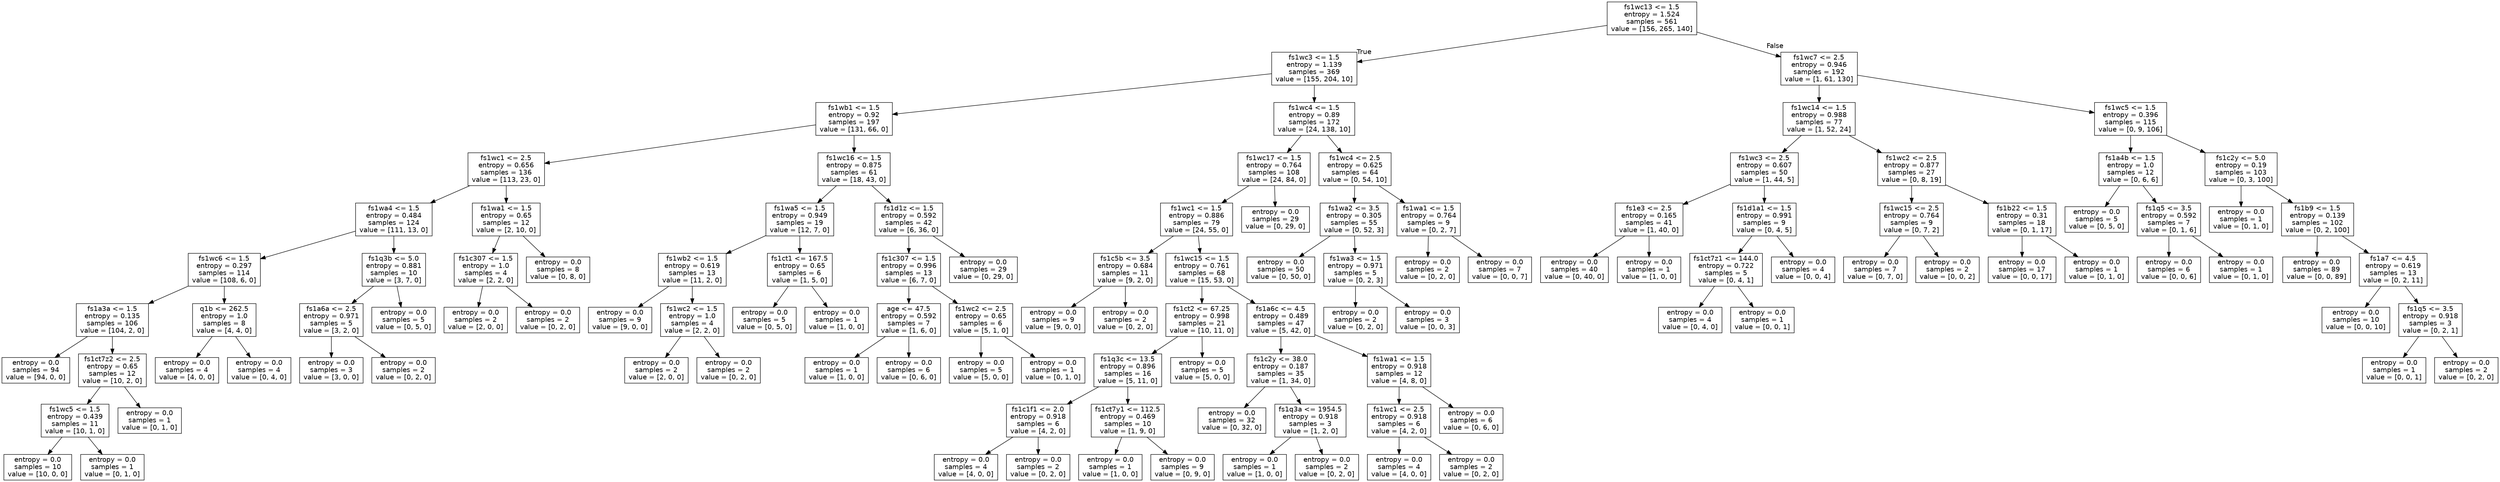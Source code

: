 digraph Tree {
node [shape=box, fontname="helvetica"] ;
edge [fontname="helvetica"] ;
0 [label="fs1wc13 <= 1.5\nentropy = 1.524\nsamples = 561\nvalue = [156, 265, 140]"] ;
1 [label="fs1wc3 <= 1.5\nentropy = 1.139\nsamples = 369\nvalue = [155, 204, 10]"] ;
0 -> 1 [labeldistance=2.5, labelangle=45, headlabel="True"] ;
2 [label="fs1wb1 <= 1.5\nentropy = 0.92\nsamples = 197\nvalue = [131, 66, 0]"] ;
1 -> 2 ;
3 [label="fs1wc1 <= 2.5\nentropy = 0.656\nsamples = 136\nvalue = [113, 23, 0]"] ;
2 -> 3 ;
4 [label="fs1wa4 <= 1.5\nentropy = 0.484\nsamples = 124\nvalue = [111, 13, 0]"] ;
3 -> 4 ;
5 [label="fs1wc6 <= 1.5\nentropy = 0.297\nsamples = 114\nvalue = [108, 6, 0]"] ;
4 -> 5 ;
6 [label="fs1a3a <= 1.5\nentropy = 0.135\nsamples = 106\nvalue = [104, 2, 0]"] ;
5 -> 6 ;
7 [label="entropy = 0.0\nsamples = 94\nvalue = [94, 0, 0]"] ;
6 -> 7 ;
8 [label="fs1ct7z2 <= 2.5\nentropy = 0.65\nsamples = 12\nvalue = [10, 2, 0]"] ;
6 -> 8 ;
9 [label="fs1wc5 <= 1.5\nentropy = 0.439\nsamples = 11\nvalue = [10, 1, 0]"] ;
8 -> 9 ;
10 [label="entropy = 0.0\nsamples = 10\nvalue = [10, 0, 0]"] ;
9 -> 10 ;
11 [label="entropy = 0.0\nsamples = 1\nvalue = [0, 1, 0]"] ;
9 -> 11 ;
12 [label="entropy = 0.0\nsamples = 1\nvalue = [0, 1, 0]"] ;
8 -> 12 ;
13 [label="q1b <= 262.5\nentropy = 1.0\nsamples = 8\nvalue = [4, 4, 0]"] ;
5 -> 13 ;
14 [label="entropy = 0.0\nsamples = 4\nvalue = [4, 0, 0]"] ;
13 -> 14 ;
15 [label="entropy = 0.0\nsamples = 4\nvalue = [0, 4, 0]"] ;
13 -> 15 ;
16 [label="fs1q3b <= 5.0\nentropy = 0.881\nsamples = 10\nvalue = [3, 7, 0]"] ;
4 -> 16 ;
17 [label="fs1a6a <= 2.5\nentropy = 0.971\nsamples = 5\nvalue = [3, 2, 0]"] ;
16 -> 17 ;
18 [label="entropy = 0.0\nsamples = 3\nvalue = [3, 0, 0]"] ;
17 -> 18 ;
19 [label="entropy = 0.0\nsamples = 2\nvalue = [0, 2, 0]"] ;
17 -> 19 ;
20 [label="entropy = 0.0\nsamples = 5\nvalue = [0, 5, 0]"] ;
16 -> 20 ;
21 [label="fs1wa1 <= 1.5\nentropy = 0.65\nsamples = 12\nvalue = [2, 10, 0]"] ;
3 -> 21 ;
22 [label="fs1c307 <= 1.5\nentropy = 1.0\nsamples = 4\nvalue = [2, 2, 0]"] ;
21 -> 22 ;
23 [label="entropy = 0.0\nsamples = 2\nvalue = [2, 0, 0]"] ;
22 -> 23 ;
24 [label="entropy = 0.0\nsamples = 2\nvalue = [0, 2, 0]"] ;
22 -> 24 ;
25 [label="entropy = 0.0\nsamples = 8\nvalue = [0, 8, 0]"] ;
21 -> 25 ;
26 [label="fs1wc16 <= 1.5\nentropy = 0.875\nsamples = 61\nvalue = [18, 43, 0]"] ;
2 -> 26 ;
27 [label="fs1wa5 <= 1.5\nentropy = 0.949\nsamples = 19\nvalue = [12, 7, 0]"] ;
26 -> 27 ;
28 [label="fs1wb2 <= 1.5\nentropy = 0.619\nsamples = 13\nvalue = [11, 2, 0]"] ;
27 -> 28 ;
29 [label="entropy = 0.0\nsamples = 9\nvalue = [9, 0, 0]"] ;
28 -> 29 ;
30 [label="fs1wc2 <= 1.5\nentropy = 1.0\nsamples = 4\nvalue = [2, 2, 0]"] ;
28 -> 30 ;
31 [label="entropy = 0.0\nsamples = 2\nvalue = [2, 0, 0]"] ;
30 -> 31 ;
32 [label="entropy = 0.0\nsamples = 2\nvalue = [0, 2, 0]"] ;
30 -> 32 ;
33 [label="fs1ct1 <= 167.5\nentropy = 0.65\nsamples = 6\nvalue = [1, 5, 0]"] ;
27 -> 33 ;
34 [label="entropy = 0.0\nsamples = 5\nvalue = [0, 5, 0]"] ;
33 -> 34 ;
35 [label="entropy = 0.0\nsamples = 1\nvalue = [1, 0, 0]"] ;
33 -> 35 ;
36 [label="fs1d1z <= 1.5\nentropy = 0.592\nsamples = 42\nvalue = [6, 36, 0]"] ;
26 -> 36 ;
37 [label="fs1c307 <= 1.5\nentropy = 0.996\nsamples = 13\nvalue = [6, 7, 0]"] ;
36 -> 37 ;
38 [label="age <= 47.5\nentropy = 0.592\nsamples = 7\nvalue = [1, 6, 0]"] ;
37 -> 38 ;
39 [label="entropy = 0.0\nsamples = 1\nvalue = [1, 0, 0]"] ;
38 -> 39 ;
40 [label="entropy = 0.0\nsamples = 6\nvalue = [0, 6, 0]"] ;
38 -> 40 ;
41 [label="fs1wc2 <= 2.5\nentropy = 0.65\nsamples = 6\nvalue = [5, 1, 0]"] ;
37 -> 41 ;
42 [label="entropy = 0.0\nsamples = 5\nvalue = [5, 0, 0]"] ;
41 -> 42 ;
43 [label="entropy = 0.0\nsamples = 1\nvalue = [0, 1, 0]"] ;
41 -> 43 ;
44 [label="entropy = 0.0\nsamples = 29\nvalue = [0, 29, 0]"] ;
36 -> 44 ;
45 [label="fs1wc4 <= 1.5\nentropy = 0.89\nsamples = 172\nvalue = [24, 138, 10]"] ;
1 -> 45 ;
46 [label="fs1wc17 <= 1.5\nentropy = 0.764\nsamples = 108\nvalue = [24, 84, 0]"] ;
45 -> 46 ;
47 [label="fs1wc1 <= 1.5\nentropy = 0.886\nsamples = 79\nvalue = [24, 55, 0]"] ;
46 -> 47 ;
48 [label="fs1c5b <= 3.5\nentropy = 0.684\nsamples = 11\nvalue = [9, 2, 0]"] ;
47 -> 48 ;
49 [label="entropy = 0.0\nsamples = 9\nvalue = [9, 0, 0]"] ;
48 -> 49 ;
50 [label="entropy = 0.0\nsamples = 2\nvalue = [0, 2, 0]"] ;
48 -> 50 ;
51 [label="fs1wc15 <= 1.5\nentropy = 0.761\nsamples = 68\nvalue = [15, 53, 0]"] ;
47 -> 51 ;
52 [label="fs1ct2 <= 67.25\nentropy = 0.998\nsamples = 21\nvalue = [10, 11, 0]"] ;
51 -> 52 ;
53 [label="fs1q3c <= 13.5\nentropy = 0.896\nsamples = 16\nvalue = [5, 11, 0]"] ;
52 -> 53 ;
54 [label="fs1c1f1 <= 2.0\nentropy = 0.918\nsamples = 6\nvalue = [4, 2, 0]"] ;
53 -> 54 ;
55 [label="entropy = 0.0\nsamples = 4\nvalue = [4, 0, 0]"] ;
54 -> 55 ;
56 [label="entropy = 0.0\nsamples = 2\nvalue = [0, 2, 0]"] ;
54 -> 56 ;
57 [label="fs1ct7y1 <= 112.5\nentropy = 0.469\nsamples = 10\nvalue = [1, 9, 0]"] ;
53 -> 57 ;
58 [label="entropy = 0.0\nsamples = 1\nvalue = [1, 0, 0]"] ;
57 -> 58 ;
59 [label="entropy = 0.0\nsamples = 9\nvalue = [0, 9, 0]"] ;
57 -> 59 ;
60 [label="entropy = 0.0\nsamples = 5\nvalue = [5, 0, 0]"] ;
52 -> 60 ;
61 [label="fs1a6c <= 4.5\nentropy = 0.489\nsamples = 47\nvalue = [5, 42, 0]"] ;
51 -> 61 ;
62 [label="fs1c2y <= 38.0\nentropy = 0.187\nsamples = 35\nvalue = [1, 34, 0]"] ;
61 -> 62 ;
63 [label="entropy = 0.0\nsamples = 32\nvalue = [0, 32, 0]"] ;
62 -> 63 ;
64 [label="fs1q3a <= 1954.5\nentropy = 0.918\nsamples = 3\nvalue = [1, 2, 0]"] ;
62 -> 64 ;
65 [label="entropy = 0.0\nsamples = 1\nvalue = [1, 0, 0]"] ;
64 -> 65 ;
66 [label="entropy = 0.0\nsamples = 2\nvalue = [0, 2, 0]"] ;
64 -> 66 ;
67 [label="fs1wa1 <= 1.5\nentropy = 0.918\nsamples = 12\nvalue = [4, 8, 0]"] ;
61 -> 67 ;
68 [label="fs1wc1 <= 2.5\nentropy = 0.918\nsamples = 6\nvalue = [4, 2, 0]"] ;
67 -> 68 ;
69 [label="entropy = 0.0\nsamples = 4\nvalue = [4, 0, 0]"] ;
68 -> 69 ;
70 [label="entropy = 0.0\nsamples = 2\nvalue = [0, 2, 0]"] ;
68 -> 70 ;
71 [label="entropy = 0.0\nsamples = 6\nvalue = [0, 6, 0]"] ;
67 -> 71 ;
72 [label="entropy = 0.0\nsamples = 29\nvalue = [0, 29, 0]"] ;
46 -> 72 ;
73 [label="fs1wc4 <= 2.5\nentropy = 0.625\nsamples = 64\nvalue = [0, 54, 10]"] ;
45 -> 73 ;
74 [label="fs1wa2 <= 3.5\nentropy = 0.305\nsamples = 55\nvalue = [0, 52, 3]"] ;
73 -> 74 ;
75 [label="entropy = 0.0\nsamples = 50\nvalue = [0, 50, 0]"] ;
74 -> 75 ;
76 [label="fs1wa3 <= 1.5\nentropy = 0.971\nsamples = 5\nvalue = [0, 2, 3]"] ;
74 -> 76 ;
77 [label="entropy = 0.0\nsamples = 2\nvalue = [0, 2, 0]"] ;
76 -> 77 ;
78 [label="entropy = 0.0\nsamples = 3\nvalue = [0, 0, 3]"] ;
76 -> 78 ;
79 [label="fs1wa1 <= 1.5\nentropy = 0.764\nsamples = 9\nvalue = [0, 2, 7]"] ;
73 -> 79 ;
80 [label="entropy = 0.0\nsamples = 2\nvalue = [0, 2, 0]"] ;
79 -> 80 ;
81 [label="entropy = 0.0\nsamples = 7\nvalue = [0, 0, 7]"] ;
79 -> 81 ;
82 [label="fs1wc7 <= 2.5\nentropy = 0.946\nsamples = 192\nvalue = [1, 61, 130]"] ;
0 -> 82 [labeldistance=2.5, labelangle=-45, headlabel="False"] ;
83 [label="fs1wc14 <= 1.5\nentropy = 0.988\nsamples = 77\nvalue = [1, 52, 24]"] ;
82 -> 83 ;
84 [label="fs1wc3 <= 2.5\nentropy = 0.607\nsamples = 50\nvalue = [1, 44, 5]"] ;
83 -> 84 ;
85 [label="fs1e3 <= 2.5\nentropy = 0.165\nsamples = 41\nvalue = [1, 40, 0]"] ;
84 -> 85 ;
86 [label="entropy = 0.0\nsamples = 40\nvalue = [0, 40, 0]"] ;
85 -> 86 ;
87 [label="entropy = 0.0\nsamples = 1\nvalue = [1, 0, 0]"] ;
85 -> 87 ;
88 [label="fs1d1a1 <= 1.5\nentropy = 0.991\nsamples = 9\nvalue = [0, 4, 5]"] ;
84 -> 88 ;
89 [label="fs1ct7z1 <= 144.0\nentropy = 0.722\nsamples = 5\nvalue = [0, 4, 1]"] ;
88 -> 89 ;
90 [label="entropy = 0.0\nsamples = 4\nvalue = [0, 4, 0]"] ;
89 -> 90 ;
91 [label="entropy = 0.0\nsamples = 1\nvalue = [0, 0, 1]"] ;
89 -> 91 ;
92 [label="entropy = 0.0\nsamples = 4\nvalue = [0, 0, 4]"] ;
88 -> 92 ;
93 [label="fs1wc2 <= 2.5\nentropy = 0.877\nsamples = 27\nvalue = [0, 8, 19]"] ;
83 -> 93 ;
94 [label="fs1wc15 <= 2.5\nentropy = 0.764\nsamples = 9\nvalue = [0, 7, 2]"] ;
93 -> 94 ;
95 [label="entropy = 0.0\nsamples = 7\nvalue = [0, 7, 0]"] ;
94 -> 95 ;
96 [label="entropy = 0.0\nsamples = 2\nvalue = [0, 0, 2]"] ;
94 -> 96 ;
97 [label="fs1b22 <= 1.5\nentropy = 0.31\nsamples = 18\nvalue = [0, 1, 17]"] ;
93 -> 97 ;
98 [label="entropy = 0.0\nsamples = 17\nvalue = [0, 0, 17]"] ;
97 -> 98 ;
99 [label="entropy = 0.0\nsamples = 1\nvalue = [0, 1, 0]"] ;
97 -> 99 ;
100 [label="fs1wc5 <= 1.5\nentropy = 0.396\nsamples = 115\nvalue = [0, 9, 106]"] ;
82 -> 100 ;
101 [label="fs1a4b <= 1.5\nentropy = 1.0\nsamples = 12\nvalue = [0, 6, 6]"] ;
100 -> 101 ;
102 [label="entropy = 0.0\nsamples = 5\nvalue = [0, 5, 0]"] ;
101 -> 102 ;
103 [label="fs1q5 <= 3.5\nentropy = 0.592\nsamples = 7\nvalue = [0, 1, 6]"] ;
101 -> 103 ;
104 [label="entropy = 0.0\nsamples = 6\nvalue = [0, 0, 6]"] ;
103 -> 104 ;
105 [label="entropy = 0.0\nsamples = 1\nvalue = [0, 1, 0]"] ;
103 -> 105 ;
106 [label="fs1c2y <= 5.0\nentropy = 0.19\nsamples = 103\nvalue = [0, 3, 100]"] ;
100 -> 106 ;
107 [label="entropy = 0.0\nsamples = 1\nvalue = [0, 1, 0]"] ;
106 -> 107 ;
108 [label="fs1b9 <= 1.5\nentropy = 0.139\nsamples = 102\nvalue = [0, 2, 100]"] ;
106 -> 108 ;
109 [label="entropy = 0.0\nsamples = 89\nvalue = [0, 0, 89]"] ;
108 -> 109 ;
110 [label="fs1a7 <= 4.5\nentropy = 0.619\nsamples = 13\nvalue = [0, 2, 11]"] ;
108 -> 110 ;
111 [label="entropy = 0.0\nsamples = 10\nvalue = [0, 0, 10]"] ;
110 -> 111 ;
112 [label="fs1q5 <= 3.5\nentropy = 0.918\nsamples = 3\nvalue = [0, 2, 1]"] ;
110 -> 112 ;
113 [label="entropy = 0.0\nsamples = 1\nvalue = [0, 0, 1]"] ;
112 -> 113 ;
114 [label="entropy = 0.0\nsamples = 2\nvalue = [0, 2, 0]"] ;
112 -> 114 ;
}